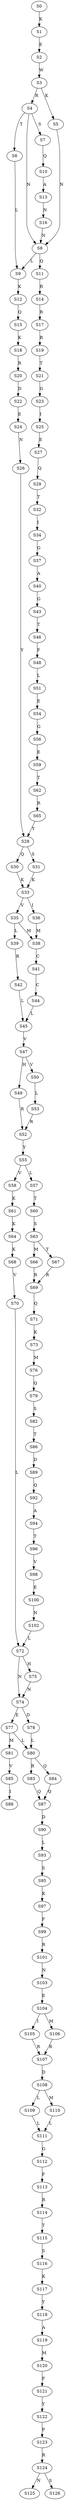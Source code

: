 strict digraph  {
	S0 -> S1 [ label = K ];
	S1 -> S2 [ label = E ];
	S2 -> S3 [ label = W ];
	S3 -> S4 [ label = R ];
	S3 -> S5 [ label = K ];
	S4 -> S6 [ label = T ];
	S4 -> S7 [ label = S ];
	S4 -> S8 [ label = N ];
	S5 -> S8 [ label = N ];
	S6 -> S9 [ label = L ];
	S7 -> S10 [ label = Q ];
	S8 -> S11 [ label = Q ];
	S8 -> S9 [ label = L ];
	S9 -> S12 [ label = K ];
	S10 -> S13 [ label = A ];
	S11 -> S14 [ label = R ];
	S12 -> S15 [ label = Q ];
	S13 -> S16 [ label = N ];
	S14 -> S17 [ label = R ];
	S15 -> S18 [ label = K ];
	S16 -> S8 [ label = N ];
	S17 -> S19 [ label = R ];
	S18 -> S20 [ label = R ];
	S19 -> S21 [ label = T ];
	S20 -> S22 [ label = D ];
	S21 -> S23 [ label = G ];
	S22 -> S24 [ label = E ];
	S23 -> S25 [ label = I ];
	S24 -> S26 [ label = N ];
	S25 -> S27 [ label = E ];
	S26 -> S28 [ label = Y ];
	S27 -> S29 [ label = Q ];
	S28 -> S30 [ label = Q ];
	S28 -> S31 [ label = S ];
	S29 -> S32 [ label = T ];
	S30 -> S33 [ label = K ];
	S31 -> S33 [ label = K ];
	S32 -> S34 [ label = I ];
	S33 -> S35 [ label = V ];
	S33 -> S36 [ label = I ];
	S34 -> S37 [ label = G ];
	S35 -> S38 [ label = M ];
	S35 -> S39 [ label = L ];
	S36 -> S38 [ label = M ];
	S37 -> S40 [ label = A ];
	S38 -> S41 [ label = C ];
	S39 -> S42 [ label = R ];
	S40 -> S43 [ label = G ];
	S41 -> S44 [ label = C ];
	S42 -> S45 [ label = L ];
	S43 -> S46 [ label = T ];
	S44 -> S45 [ label = L ];
	S45 -> S47 [ label = V ];
	S46 -> S48 [ label = F ];
	S47 -> S49 [ label = H ];
	S47 -> S50 [ label = V ];
	S48 -> S51 [ label = L ];
	S49 -> S52 [ label = R ];
	S50 -> S53 [ label = L ];
	S51 -> S54 [ label = E ];
	S52 -> S55 [ label = Y ];
	S53 -> S52 [ label = R ];
	S54 -> S56 [ label = G ];
	S55 -> S57 [ label = L ];
	S55 -> S58 [ label = V ];
	S56 -> S59 [ label = E ];
	S57 -> S60 [ label = T ];
	S58 -> S61 [ label = K ];
	S59 -> S62 [ label = T ];
	S60 -> S63 [ label = S ];
	S61 -> S64 [ label = K ];
	S62 -> S65 [ label = R ];
	S63 -> S66 [ label = M ];
	S63 -> S67 [ label = T ];
	S64 -> S68 [ label = K ];
	S65 -> S28 [ label = Y ];
	S66 -> S69 [ label = R ];
	S67 -> S69 [ label = R ];
	S68 -> S70 [ label = V ];
	S69 -> S71 [ label = Q ];
	S70 -> S72 [ label = L ];
	S71 -> S73 [ label = K ];
	S72 -> S74 [ label = N ];
	S72 -> S75 [ label = H ];
	S73 -> S76 [ label = M ];
	S74 -> S77 [ label = E ];
	S74 -> S78 [ label = D ];
	S75 -> S74 [ label = N ];
	S76 -> S79 [ label = Q ];
	S77 -> S80 [ label = L ];
	S77 -> S81 [ label = M ];
	S78 -> S80 [ label = L ];
	S79 -> S82 [ label = S ];
	S80 -> S83 [ label = R ];
	S80 -> S84 [ label = Q ];
	S81 -> S85 [ label = V ];
	S82 -> S86 [ label = T ];
	S83 -> S87 [ label = Q ];
	S84 -> S87 [ label = Q ];
	S85 -> S88 [ label = I ];
	S86 -> S89 [ label = D ];
	S87 -> S90 [ label = D ];
	S89 -> S92 [ label = Q ];
	S90 -> S93 [ label = L ];
	S92 -> S94 [ label = A ];
	S93 -> S95 [ label = S ];
	S94 -> S96 [ label = T ];
	S95 -> S97 [ label = K ];
	S96 -> S98 [ label = V ];
	S97 -> S99 [ label = F ];
	S98 -> S100 [ label = E ];
	S99 -> S101 [ label = R ];
	S100 -> S102 [ label = N ];
	S101 -> S103 [ label = N ];
	S102 -> S72 [ label = L ];
	S103 -> S104 [ label = E ];
	S104 -> S105 [ label = I ];
	S104 -> S106 [ label = M ];
	S105 -> S107 [ label = R ];
	S106 -> S107 [ label = R ];
	S107 -> S108 [ label = D ];
	S108 -> S109 [ label = L ];
	S108 -> S110 [ label = M ];
	S109 -> S111 [ label = L ];
	S110 -> S111 [ label = L ];
	S111 -> S112 [ label = G ];
	S112 -> S113 [ label = F ];
	S113 -> S114 [ label = R ];
	S114 -> S115 [ label = T ];
	S115 -> S116 [ label = S ];
	S116 -> S117 [ label = K ];
	S117 -> S118 [ label = Y ];
	S118 -> S119 [ label = A ];
	S119 -> S120 [ label = M ];
	S120 -> S121 [ label = F ];
	S121 -> S122 [ label = Y ];
	S122 -> S123 [ label = P ];
	S123 -> S124 [ label = R ];
	S124 -> S125 [ label = N ];
	S124 -> S126 [ label = S ];
}
